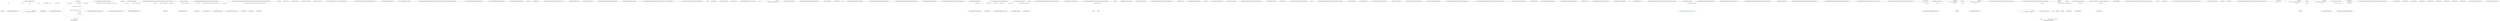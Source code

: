 digraph  {
n110 [label="Nancy.NancyEngine", span=""];
n111 [label="Nancy.Request", span=""];
n112 [label="System.Action<Nancy.NancyContext>", span=""];
n113 [label="System.Action<System.Exception>", span=""];
n0 [cluster="Nancy.NancyEngine.NancyEngine(Nancy.Routing.IRouteResolver, Nancy.Routing.IRouteCache, Nancy.INancyContextFactory, Nancy.ErrorHandling.IErrorHandler)", label="Entry Nancy.NancyEngine.NancyEngine(Nancy.Routing.IRouteResolver, Nancy.Routing.IRouteCache, Nancy.INancyContextFactory, Nancy.ErrorHandling.IErrorHandler)", span="27-27"];
n1 [cluster="Nancy.NancyEngine.NancyEngine(Nancy.Routing.IRouteResolver, Nancy.Routing.IRouteCache, Nancy.INancyContextFactory, Nancy.ErrorHandling.IErrorHandler)", label="resolver == null", span="29-29"];
n3 [cluster="Nancy.NancyEngine.NancyEngine(Nancy.Routing.IRouteResolver, Nancy.Routing.IRouteCache, Nancy.INancyContextFactory, Nancy.ErrorHandling.IErrorHandler)", label="routeCache == null", span="34-34"];
n5 [cluster="Nancy.NancyEngine.NancyEngine(Nancy.Routing.IRouteResolver, Nancy.Routing.IRouteCache, Nancy.INancyContextFactory, Nancy.ErrorHandling.IErrorHandler)", label="contextFactory == null", span="39-39"];
n7 [cluster="Nancy.NancyEngine.NancyEngine(Nancy.Routing.IRouteResolver, Nancy.Routing.IRouteCache, Nancy.INancyContextFactory, Nancy.ErrorHandling.IErrorHandler)", label="errorHandler == null", span="44-44"];
n9 [cluster="Nancy.NancyEngine.NancyEngine(Nancy.Routing.IRouteResolver, Nancy.Routing.IRouteCache, Nancy.INancyContextFactory, Nancy.ErrorHandling.IErrorHandler)", label="this.resolver = resolver", span="49-49"];
n10 [cluster="Nancy.NancyEngine.NancyEngine(Nancy.Routing.IRouteResolver, Nancy.Routing.IRouteCache, Nancy.INancyContextFactory, Nancy.ErrorHandling.IErrorHandler)", label="this.routeCache = routeCache", span="50-50"];
n11 [cluster="Nancy.NancyEngine.NancyEngine(Nancy.Routing.IRouteResolver, Nancy.Routing.IRouteCache, Nancy.INancyContextFactory, Nancy.ErrorHandling.IErrorHandler)", label="this.contextFactory = contextFactory", span="51-51"];
n12 [cluster="Nancy.NancyEngine.NancyEngine(Nancy.Routing.IRouteResolver, Nancy.Routing.IRouteCache, Nancy.INancyContextFactory, Nancy.ErrorHandling.IErrorHandler)", label="this.errorHandler = errorHandler", span="52-52"];
n2 [cluster="Nancy.NancyEngine.NancyEngine(Nancy.Routing.IRouteResolver, Nancy.Routing.IRouteCache, Nancy.INancyContextFactory, Nancy.ErrorHandling.IErrorHandler)", label="throw new ArgumentNullException(''resolver'', ''The resolver parameter cannot be null.'');", span="31-31"];
n4 [cluster="Nancy.NancyEngine.NancyEngine(Nancy.Routing.IRouteResolver, Nancy.Routing.IRouteCache, Nancy.INancyContextFactory, Nancy.ErrorHandling.IErrorHandler)", label="throw new ArgumentNullException(''routeCache'', ''The routeCache parameter cannot be null.'');", span="36-36"];
n6 [cluster="Nancy.NancyEngine.NancyEngine(Nancy.Routing.IRouteResolver, Nancy.Routing.IRouteCache, Nancy.INancyContextFactory, Nancy.ErrorHandling.IErrorHandler)", label="throw new ArgumentNullException(''contextFactory'');", span="41-41"];
n8 [cluster="Nancy.NancyEngine.NancyEngine(Nancy.Routing.IRouteResolver, Nancy.Routing.IRouteCache, Nancy.INancyContextFactory, Nancy.ErrorHandling.IErrorHandler)", label="throw new ArgumentNullException(''errorHandler'');", span="46-46"];
n13 [cluster="Nancy.NancyEngine.NancyEngine(Nancy.Routing.IRouteResolver, Nancy.Routing.IRouteCache, Nancy.INancyContextFactory, Nancy.ErrorHandling.IErrorHandler)", label="Exit Nancy.NancyEngine.NancyEngine(Nancy.Routing.IRouteResolver, Nancy.Routing.IRouteCache, Nancy.INancyContextFactory, Nancy.ErrorHandling.IErrorHandler)", span="27-27"];
n14 [cluster="System.ArgumentNullException.ArgumentNullException(string, string)", label="Entry System.ArgumentNullException.ArgumentNullException(string, string)", span="0-0"];
n15 [cluster="System.ArgumentNullException.ArgumentNullException(string)", label="Entry System.ArgumentNullException.ArgumentNullException(string)", span="0-0"];
n16 [cluster="Nancy.NancyEngine.HandleRequest(Nancy.Request)", label="Entry Nancy.NancyEngine.HandleRequest(Nancy.Request)", span="66-66"];
n17 [cluster="Nancy.NancyEngine.HandleRequest(Nancy.Request)", label="request == null", span="68-68"];
n20 [cluster="Nancy.NancyEngine.HandleRequest(Nancy.Request)", label="context.Request = request", span="74-74"];
n18 [cluster="Nancy.NancyEngine.HandleRequest(Nancy.Request)", label="throw new ArgumentNullException(''request'', ''The request parameter cannot be null.'');", span="70-70"];
n19 [cluster="Nancy.NancyEngine.HandleRequest(Nancy.Request)", label="var context = this.contextFactory.Create()", span="73-73"];
n27 [cluster="Nancy.INancyContextFactory.Create()", label="Entry Nancy.INancyContextFactory.Create()", span="11-11"];
n21 [cluster="Nancy.NancyEngine.HandleRequest(Nancy.Request)", label="var pipelines =\r\n                this.RequestPipelinesFactory.Invoke(context)", span="76-77"];
n22 [cluster="Nancy.NancyEngine.HandleRequest(Nancy.Request)", label="this.InvokeRequestLifeCycle(context, pipelines)", span="79-79"];
n23 [cluster="Nancy.NancyEngine.HandleRequest(Nancy.Request)", label="AddNancyVersionHeaderToResponse(context)", span="80-80"];
n24 [cluster="Nancy.NancyEngine.HandleRequest(Nancy.Request)", label="CheckErrorHandler(context)", span="82-82"];
n25 [cluster="Nancy.NancyEngine.HandleRequest(Nancy.Request)", label="return context;", span="84-84"];
n28 [cluster="System.Func<T, TResult>.Invoke(T)", label="Entry System.Func<T, TResult>.Invoke(T)", span="0-0"];
n29 [cluster="Nancy.NancyEngine.InvokeRequestLifeCycle(Nancy.NancyContext, Nancy.Bootstrapper.IPipelines)", label="Entry Nancy.NancyEngine.InvokeRequestLifeCycle(Nancy.NancyContext, Nancy.Bootstrapper.IPipelines)", span="137-137"];
n30 [cluster="Nancy.NancyEngine.AddNancyVersionHeaderToResponse(Nancy.NancyContext)", label="Entry Nancy.NancyEngine.AddNancyVersionHeaderToResponse(Nancy.NancyContext)", span="111-111"];
n31 [cluster="Nancy.NancyEngine.CheckErrorHandler(Nancy.NancyContext)", label="Entry Nancy.NancyEngine.CheckErrorHandler(Nancy.NancyContext)", span="124-124"];
n26 [cluster="Nancy.NancyEngine.HandleRequest(Nancy.Request)", label="Exit Nancy.NancyEngine.HandleRequest(Nancy.Request)", span="66-66"];
n32 [cluster="Nancy.NancyEngine.HandleRequest(Nancy.Request, System.Action<Nancy.NancyContext>, System.Action<System.Exception>)", label="Entry Nancy.NancyEngine.HandleRequest(Nancy.Request, System.Action<Nancy.NancyContext>, System.Action<System.Exception>)", span="93-93"];
n33 [cluster="Nancy.NancyEngine.HandleRequest(Nancy.Request, System.Action<Nancy.NancyContext>, System.Action<System.Exception>)", label="ThreadPool.QueueUserWorkItem(s =>\r\n                {\r\n                    try\r\n                    {\r\n                        onComplete.Invoke(this.HandleRequest(request));\r\n                    }\r\n                    catch (Exception e)\r\n                    {\r\n                        onError.Invoke(e);\r\n                    }\r\n                })", span="98-108"];
n37 [cluster="lambda expression", label="onComplete.Invoke(this.HandleRequest(request))", span="102-102"];
n39 [cluster="lambda expression", label="onError.Invoke(e)", span="106-106"];
n34 [cluster="Nancy.NancyEngine.HandleRequest(Nancy.Request, System.Action<Nancy.NancyContext>, System.Action<System.Exception>)", label="Exit Nancy.NancyEngine.HandleRequest(Nancy.Request, System.Action<Nancy.NancyContext>, System.Action<System.Exception>)", span="93-93"];
n35 [cluster="System.Threading.ThreadPool.QueueUserWorkItem(System.Threading.WaitCallback)", label="Entry System.Threading.ThreadPool.QueueUserWorkItem(System.Threading.WaitCallback)", span="0-0"];
n36 [cluster="lambda expression", label="Entry lambda expression", span="98-108"];
n38 [cluster="lambda expression", label=Exception, span="104-104"];
n40 [cluster="lambda expression", label="Exit lambda expression", span="98-108"];
n41 [cluster="System.Action<T>.Invoke(T)", label="Entry System.Action<T>.Invoke(T)", span="0-0"];
n42 [cluster="Nancy.NancyEngine.AddNancyVersionHeaderToResponse(Nancy.NancyContext)", label="context.Response == null", span="113-113"];
n45 [cluster="Nancy.NancyEngine.AddNancyVersionHeaderToResponse(Nancy.NancyContext)", label="context.Response.Headers[''Nancy-Version''] = version.ToString()", span="121-121"];
n43 [cluster="Nancy.NancyEngine.AddNancyVersionHeaderToResponse(Nancy.NancyContext)", label="return;", span="115-115"];
n44 [cluster="Nancy.NancyEngine.AddNancyVersionHeaderToResponse(Nancy.NancyContext)", label="var version =\r\n                typeof(INancyEngine).Assembly.GetName().Version", span="118-119"];
n47 [cluster="System.Reflection.Assembly.GetName()", label="Entry System.Reflection.Assembly.GetName()", span="0-0"];
n46 [cluster="Nancy.NancyEngine.AddNancyVersionHeaderToResponse(Nancy.NancyContext)", label="Exit Nancy.NancyEngine.AddNancyVersionHeaderToResponse(Nancy.NancyContext)", span="111-111"];
n48 [cluster="System.Version.ToString()", label="Entry System.Version.ToString()", span="0-0"];
n49 [cluster="Nancy.NancyEngine.CheckErrorHandler(Nancy.NancyContext)", label="context.Response == null", span="126-126"];
n51 [cluster="Nancy.NancyEngine.CheckErrorHandler(Nancy.NancyContext)", label="this.errorHandler.HandlesStatusCode(context.Response.StatusCode)", span="131-131"];
n52 [cluster="Nancy.NancyEngine.CheckErrorHandler(Nancy.NancyContext)", label="this.errorHandler.Handle(context.Response.StatusCode, context)", span="133-133"];
n50 [cluster="Nancy.NancyEngine.CheckErrorHandler(Nancy.NancyContext)", label="return;", span="128-128"];
n53 [cluster="Nancy.NancyEngine.CheckErrorHandler(Nancy.NancyContext)", label="Exit Nancy.NancyEngine.CheckErrorHandler(Nancy.NancyContext)", span="124-124"];
n54 [cluster="Nancy.ErrorHandling.IErrorHandler.HandlesStatusCode(Nancy.HttpStatusCode)", label="Entry Nancy.ErrorHandling.IErrorHandler.HandlesStatusCode(Nancy.HttpStatusCode)", span="12-12"];
n55 [cluster="Nancy.ErrorHandling.IErrorHandler.Handle(Nancy.HttpStatusCode, Nancy.NancyContext)", label="Entry Nancy.ErrorHandling.IErrorHandler.Handle(Nancy.HttpStatusCode, Nancy.NancyContext)", span="19-19"];
n56 [cluster="Nancy.NancyEngine.InvokeRequestLifeCycle(Nancy.NancyContext, Nancy.Bootstrapper.IPipelines)", label="InvokePreRequestHook(context, pipelines.BeforeRequest)", span="141-141"];
n57 [cluster="Nancy.NancyEngine.InvokeRequestLifeCycle(Nancy.NancyContext, Nancy.Bootstrapper.IPipelines)", label="context.Response == null", span="143-143"];
n58 [cluster="Nancy.NancyEngine.InvokeRequestLifeCycle(Nancy.NancyContext, Nancy.Bootstrapper.IPipelines)", label="this.ResolveAndInvokeRoute(context)", span="145-145"];
n59 [cluster="Nancy.NancyEngine.InvokeRequestLifeCycle(Nancy.NancyContext, Nancy.Bootstrapper.IPipelines)", label="pipelines.AfterRequest != null", span="148-148"];
n60 [cluster="Nancy.NancyEngine.InvokeRequestLifeCycle(Nancy.NancyContext, Nancy.Bootstrapper.IPipelines)", label="pipelines.AfterRequest.Invoke(context)", span="150-150"];
n62 [cluster="Nancy.NancyEngine.InvokeRequestLifeCycle(Nancy.NancyContext, Nancy.Bootstrapper.IPipelines)", label="InvokeOnErrorHook(context, pipelines.OnError, ex)", span="155-155"];
n64 [cluster="Nancy.NancyEngine.InvokePreRequestHook(Nancy.NancyContext, Nancy.BeforePipeline)", label="Entry Nancy.NancyEngine.InvokePreRequestHook(Nancy.NancyContext, Nancy.BeforePipeline)", span="159-159"];
n65 [cluster="Nancy.NancyEngine.ResolveAndInvokeRoute(Nancy.NancyContext)", label="Entry Nancy.NancyEngine.ResolveAndInvokeRoute(Nancy.NancyContext)", span="197-197"];
n61 [cluster="Nancy.NancyEngine.InvokeRequestLifeCycle(Nancy.NancyContext, Nancy.Bootstrapper.IPipelines)", label=Exception, span="153-153"];
n63 [cluster="Nancy.NancyEngine.InvokeRequestLifeCycle(Nancy.NancyContext, Nancy.Bootstrapper.IPipelines)", label="Exit Nancy.NancyEngine.InvokeRequestLifeCycle(Nancy.NancyContext, Nancy.Bootstrapper.IPipelines)", span="137-137"];
n66 [cluster="Nancy.AfterPipeline.Invoke(Nancy.NancyContext)", label="Entry Nancy.AfterPipeline.Invoke(Nancy.NancyContext)", span="53-53"];
n67 [cluster="Nancy.NancyEngine.InvokeOnErrorHook(Nancy.NancyContext, Nancy.ErrorPipeline, System.Exception)", label="Entry Nancy.NancyEngine.InvokeOnErrorHook(Nancy.NancyContext, Nancy.ErrorPipeline, System.Exception)", span="172-172"];
n68 [cluster="Nancy.NancyEngine.InvokePreRequestHook(Nancy.NancyContext, Nancy.BeforePipeline)", label="pipeline != null", span="161-161"];
n69 [cluster="Nancy.NancyEngine.InvokePreRequestHook(Nancy.NancyContext, Nancy.BeforePipeline)", label="var preRequestResponse = pipeline.Invoke(context)", span="163-163"];
n71 [cluster="Nancy.NancyEngine.InvokePreRequestHook(Nancy.NancyContext, Nancy.BeforePipeline)", label="context.Response = preRequestResponse", span="167-167"];
n72 [cluster="Nancy.NancyEngine.InvokePreRequestHook(Nancy.NancyContext, Nancy.BeforePipeline)", label="Exit Nancy.NancyEngine.InvokePreRequestHook(Nancy.NancyContext, Nancy.BeforePipeline)", span="159-159"];
n70 [cluster="Nancy.NancyEngine.InvokePreRequestHook(Nancy.NancyContext, Nancy.BeforePipeline)", label="preRequestResponse != null", span="165-165"];
n73 [cluster="Nancy.BeforePipeline.Invoke(Nancy.NancyContext)", label="Entry Nancy.BeforePipeline.Invoke(Nancy.NancyContext)", span="65-65"];
n74 [cluster="Nancy.NancyEngine.InvokeOnErrorHook(Nancy.NancyContext, Nancy.ErrorPipeline, System.Exception)", label="pipeline == null", span="176-176"];
n75 [cluster="Nancy.NancyEngine.InvokeOnErrorHook(Nancy.NancyContext, Nancy.ErrorPipeline, System.Exception)", label="throw ex;", span="178-178"];
n76 [cluster="Nancy.NancyEngine.InvokeOnErrorHook(Nancy.NancyContext, Nancy.ErrorPipeline, System.Exception)", label="var onErrorResponse = pipeline.Invoke(context, ex)", span="181-181"];
n78 [cluster="Nancy.NancyEngine.InvokeOnErrorHook(Nancy.NancyContext, Nancy.ErrorPipeline, System.Exception)", label="throw ex;", span="185-185"];
n79 [cluster="Nancy.NancyEngine.InvokeOnErrorHook(Nancy.NancyContext, Nancy.ErrorPipeline, System.Exception)", label="context.Response = onErrorResponse", span="188-188"];
n81 [cluster="Nancy.NancyEngine.InvokeOnErrorHook(Nancy.NancyContext, Nancy.ErrorPipeline, System.Exception)", label="context.Response = new Response { StatusCode = HttpStatusCode.InternalServerError }", span="192-192"];
n82 [cluster="Nancy.NancyEngine.InvokeOnErrorHook(Nancy.NancyContext, Nancy.ErrorPipeline, System.Exception)", label="context.Items[ERROR_KEY] = e.ToString()", span="193-193"];
n77 [cluster="Nancy.NancyEngine.InvokeOnErrorHook(Nancy.NancyContext, Nancy.ErrorPipeline, System.Exception)", label="onErrorResponse == null", span="183-183"];
n84 [cluster="Nancy.ErrorPipeline.Invoke(Nancy.NancyContext, System.Exception)", label="Entry Nancy.ErrorPipeline.Invoke(Nancy.NancyContext, System.Exception)", span="67-67"];
n80 [cluster="Nancy.NancyEngine.InvokeOnErrorHook(Nancy.NancyContext, Nancy.ErrorPipeline, System.Exception)", label=Exception, span="190-190"];
n83 [cluster="Nancy.NancyEngine.InvokeOnErrorHook(Nancy.NancyContext, Nancy.ErrorPipeline, System.Exception)", label="Exit Nancy.NancyEngine.InvokeOnErrorHook(Nancy.NancyContext, Nancy.ErrorPipeline, System.Exception)", span="172-172"];
n85 [cluster="Nancy.Response.Response()", label="Entry Nancy.Response.Response()", span="15-15"];
n86 [cluster="System.Exception.ToString()", label="Entry System.Exception.ToString()", span="0-0"];
n87 [cluster="Nancy.NancyEngine.ResolveAndInvokeRoute(Nancy.NancyContext)", label="var resolveResult = this.resolver.Resolve(context, this.routeCache)", span="199-199"];
n88 [cluster="Nancy.NancyEngine.ResolveAndInvokeRoute(Nancy.NancyContext)", label="context.Parameters = resolveResult.Item2", span="201-201"];
n91 [cluster="Nancy.NancyEngine.ResolveAndInvokeRoute(Nancy.NancyContext)", label="ExecuteRoutePreReq(context, resolveResultPreReq)", span="204-204"];
n92 [cluster="Nancy.NancyEngine.ResolveAndInvokeRoute(Nancy.NancyContext)", label="context.Response == null", span="206-206"];
n93 [cluster="Nancy.NancyEngine.ResolveAndInvokeRoute(Nancy.NancyContext)", label="context.Response = resolveResult.Item1.Invoke(resolveResult.Item2)", span="208-208"];
n94 [cluster="Nancy.NancyEngine.ResolveAndInvokeRoute(Nancy.NancyContext)", label="context.Request.Method.ToUpperInvariant() == ''HEAD''", span="211-211"];
n95 [cluster="Nancy.NancyEngine.ResolveAndInvokeRoute(Nancy.NancyContext)", label="context.Response = new HeadResponse(context.Response)", span="213-213"];
n97 [cluster="Nancy.NancyEngine.ResolveAndInvokeRoute(Nancy.NancyContext)", label="resolveResultPostReq.Invoke(context)", span="218-218"];
n99 [cluster="Nancy.Routing.IRouteResolver.Resolve(Nancy.NancyContext, Nancy.Routing.IRouteCache)", label="Entry Nancy.Routing.IRouteResolver.Resolve(Nancy.NancyContext, Nancy.Routing.IRouteCache)", span="15-15"];
n89 [cluster="Nancy.NancyEngine.ResolveAndInvokeRoute(Nancy.NancyContext)", label="var resolveResultPreReq = resolveResult.Item3", span="202-202"];
n90 [cluster="Nancy.NancyEngine.ResolveAndInvokeRoute(Nancy.NancyContext)", label="var resolveResultPostReq = resolveResult.Item4", span="203-203"];
n96 [cluster="Nancy.NancyEngine.ResolveAndInvokeRoute(Nancy.NancyContext)", label="resolveResultPostReq != null", span="216-216"];
n100 [cluster="Nancy.NancyEngine.ExecuteRoutePreReq(Nancy.NancyContext, System.Func<Nancy.NancyContext, Nancy.Response>)", label="Entry Nancy.NancyEngine.ExecuteRoutePreReq(Nancy.NancyContext, System.Func<Nancy.NancyContext, Nancy.Response>)", span="222-222"];
n101 [cluster="Nancy.Routing.Route.Invoke(Nancy.DynamicDictionary)", label="Entry Nancy.Routing.Route.Invoke(Nancy.DynamicDictionary)", span="26-26"];
n102 [cluster="string.ToUpperInvariant()", label="Entry string.ToUpperInvariant()", span="0-0"];
n103 [cluster="Nancy.HeadResponse.HeadResponse(Nancy.Response)", label="Entry Nancy.HeadResponse.HeadResponse(Nancy.Response)", span="13-13"];
n98 [cluster="Nancy.NancyEngine.ResolveAndInvokeRoute(Nancy.NancyContext)", label="Exit Nancy.NancyEngine.ResolveAndInvokeRoute(Nancy.NancyContext)", span="197-197"];
n104 [cluster="Nancy.NancyEngine.ExecuteRoutePreReq(Nancy.NancyContext, System.Func<Nancy.NancyContext, Nancy.Response>)", label="resolveResultPreReq == null", span="224-224"];
n106 [cluster="Nancy.NancyEngine.ExecuteRoutePreReq(Nancy.NancyContext, System.Func<Nancy.NancyContext, Nancy.Response>)", label="var resolveResultPreReqResponse = resolveResultPreReq.Invoke(context)", span="229-229"];
n108 [cluster="Nancy.NancyEngine.ExecuteRoutePreReq(Nancy.NancyContext, System.Func<Nancy.NancyContext, Nancy.Response>)", label="context.Response = resolveResultPreReqResponse", span="233-233"];
n105 [cluster="Nancy.NancyEngine.ExecuteRoutePreReq(Nancy.NancyContext, System.Func<Nancy.NancyContext, Nancy.Response>)", label="return;", span="226-226"];
n107 [cluster="Nancy.NancyEngine.ExecuteRoutePreReq(Nancy.NancyContext, System.Func<Nancy.NancyContext, Nancy.Response>)", label="resolveResultPreReqResponse != null", span="231-231"];
n109 [cluster="Nancy.NancyEngine.ExecuteRoutePreReq(Nancy.NancyContext, System.Func<Nancy.NancyContext, Nancy.Response>)", label="Exit Nancy.NancyEngine.ExecuteRoutePreReq(Nancy.NancyContext, System.Func<Nancy.NancyContext, Nancy.Response>)", span="222-222"];
d4 [cluster="Nancy.DefaultResponseFormatterFactory.Create(Nancy.NancyContext)", color=green, community=0, label="return new DefaultResponseFormatter(this.rootPathProvider, context);", prediction=0, span="26-26"];
d7 [label="Nancy.DefaultResponseFormatterFactory", span=""];
d3 [cluster="Nancy.DefaultResponseFormatterFactory.Create(Nancy.NancyContext)", label="Entry Nancy.DefaultResponseFormatterFactory.Create(Nancy.NancyContext)", span="24-24"];
d5 [cluster="Nancy.DefaultResponseFormatterFactory.Create(Nancy.NancyContext)", label="Exit Nancy.DefaultResponseFormatterFactory.Create(Nancy.NancyContext)", span="24-24"];
d6 [cluster="Nancy.DefaultResponseFormatter.DefaultResponseFormatter(Nancy.IRootPathProvider, Nancy.NancyContext)", label="Entry Nancy.DefaultResponseFormatter.DefaultResponseFormatter(Nancy.IRootPathProvider, Nancy.NancyContext)", span="17-17"];
d1 [cluster="Nancy.DefaultResponseFormatterFactory.DefaultResponseFormatterFactory(Nancy.IRootPathProvider)", label="this.rootPathProvider = rootPathProvider", span="16-16"];
d0 [cluster="Nancy.DefaultResponseFormatterFactory.DefaultResponseFormatterFactory(Nancy.IRootPathProvider)", label="Entry Nancy.DefaultResponseFormatterFactory.DefaultResponseFormatterFactory(Nancy.IRootPathProvider)", span="14-14"];
d2 [cluster="Nancy.DefaultResponseFormatterFactory.DefaultResponseFormatterFactory(Nancy.IRootPathProvider)", label="Exit Nancy.DefaultResponseFormatterFactory.DefaultResponseFormatterFactory(Nancy.IRootPathProvider)", span="14-14"];
m1_9 [cluster="Nancy.Responses.StreamResponse.StreamResponse(System.Func<System.IO.Stream>, string)", file="StreamResponseFixture.cs", label="Entry Nancy.Responses.StreamResponse.StreamResponse(System.Func<System.IO.Stream>, string)", span="16-16"];
m1_0 [cluster="Nancy.Tests.Unit.Responses.StreamResponseFixture.Should_copy_stream_to_output_when_body_invoked()", file="StreamResponseFixture.cs", label="Entry Nancy.Tests.Unit.Responses.StreamResponseFixture.Should_copy_stream_to_output_when_body_invoked()", span="11-11"];
m1_1 [cluster="Nancy.Tests.Unit.Responses.StreamResponseFixture.Should_copy_stream_to_output_when_body_invoked()", file="StreamResponseFixture.cs", label="var streamContent =\r\n                new byte[] { 1, 2, 3, 4, 5 }", span="14-15"];
m1_2 [cluster="Nancy.Tests.Unit.Responses.StreamResponseFixture.Should_copy_stream_to_output_when_body_invoked()", file="StreamResponseFixture.cs", label="var inputStream =\r\n                new MemoryStream(streamContent)", span="17-18"];
m1_6 [cluster="Nancy.Tests.Unit.Responses.StreamResponseFixture.Should_copy_stream_to_output_when_body_invoked()", file="StreamResponseFixture.cs", label="outputStream.ToArray().ShouldEqualSequence(streamContent)", span="29-29"];
m1_3 [cluster="Nancy.Tests.Unit.Responses.StreamResponseFixture.Should_copy_stream_to_output_when_body_invoked()", file="StreamResponseFixture.cs", label="var response = \r\n                new StreamResponse(() => inputStream, ''test'')", span="20-21"];
m1_4 [cluster="Nancy.Tests.Unit.Responses.StreamResponseFixture.Should_copy_stream_to_output_when_body_invoked()", file="StreamResponseFixture.cs", label="var outputStream = new MemoryStream()", span="23-23"];
m1_5 [cluster="Nancy.Tests.Unit.Responses.StreamResponseFixture.Should_copy_stream_to_output_when_body_invoked()", file="StreamResponseFixture.cs", label="response.Contents.Invoke(outputStream)", span="26-26"];
m1_7 [cluster="Nancy.Tests.Unit.Responses.StreamResponseFixture.Should_copy_stream_to_output_when_body_invoked()", file="StreamResponseFixture.cs", label="Exit Nancy.Tests.Unit.Responses.StreamResponseFixture.Should_copy_stream_to_output_when_body_invoked()", span="11-11"];
m1_29 [cluster="Nancy.Tests.Unit.Responses.StreamResponseFixture.Should_throw_exception_when_stream_is_non_readable()", file="StreamResponseFixture.cs", label="Entry Nancy.Tests.Unit.Responses.StreamResponseFixture.Should_throw_exception_when_stream_is_non_readable()", span="58-58"];
m1_30 [cluster="Nancy.Tests.Unit.Responses.StreamResponseFixture.Should_throw_exception_when_stream_is_non_readable()", file="StreamResponseFixture.cs", label="var inputStream =\r\n                A.Fake<Stream>()", span="61-62"];
m1_31 [cluster="Nancy.Tests.Unit.Responses.StreamResponseFixture.Should_throw_exception_when_stream_is_non_readable()", file="StreamResponseFixture.cs", label="A.CallTo(() => inputStream.CanRead).Returns(false)", span="64-64"];
m1_32 [cluster="Nancy.Tests.Unit.Responses.StreamResponseFixture.Should_throw_exception_when_stream_is_non_readable()", file="StreamResponseFixture.cs", label="var response =\r\n                new StreamResponse(() => inputStream, ''test'')", span="66-67"];
m1_33 [cluster="Nancy.Tests.Unit.Responses.StreamResponseFixture.Should_throw_exception_when_stream_is_non_readable()", file="StreamResponseFixture.cs", label="var outputStream = new MemoryStream()", span="69-69"];
m1_34 [cluster="Nancy.Tests.Unit.Responses.StreamResponseFixture.Should_throw_exception_when_stream_is_non_readable()", file="StreamResponseFixture.cs", label="var exception = Record.Exception(() => response.Contents.Invoke(outputStream))", span="72-72"];
m1_35 [cluster="Nancy.Tests.Unit.Responses.StreamResponseFixture.Should_throw_exception_when_stream_is_non_readable()", file="StreamResponseFixture.cs", label="exception.ShouldNotBeNull()", span="75-75"];
m1_36 [cluster="Nancy.Tests.Unit.Responses.StreamResponseFixture.Should_throw_exception_when_stream_is_non_readable()", file="StreamResponseFixture.cs", label="Exit Nancy.Tests.Unit.Responses.StreamResponseFixture.Should_throw_exception_when_stream_is_non_readable()", span="58-58"];
m1_37 [cluster="Unk.>", file="StreamResponseFixture.cs", label="Entry Unk.>", span=""];
m1_40 [cluster="Unk.Exception", file="StreamResponseFixture.cs", label="Entry Unk.Exception", span=""];
m1_13 [cluster="System.Collections.Generic.IEnumerable<T>.ShouldEqualSequence<T>(System.Collections.Generic.IEnumerable<T>)", file="StreamResponseFixture.cs", label="Entry System.Collections.Generic.IEnumerable<T>.ShouldEqualSequence<T>(System.Collections.Generic.IEnumerable<T>)", span="110-110"];
m1_12 [cluster="System.IO.MemoryStream.ToArray()", file="StreamResponseFixture.cs", label="Entry System.IO.MemoryStream.ToArray()", span="0-0"];
m1_38 [cluster="Unk.CallTo", file="StreamResponseFixture.cs", label="Entry Unk.CallTo", span=""];
m1_39 [cluster="Unk.Returns", file="StreamResponseFixture.cs", label="Entry Unk.Returns", span=""];
m1_17 [cluster="Nancy.Tests.Unit.Responses.StreamResponseFixture.Should_return_content_of_stream_from_current_location_of_stream()", file="StreamResponseFixture.cs", label="Entry Nancy.Tests.Unit.Responses.StreamResponseFixture.Should_return_content_of_stream_from_current_location_of_stream()", span="33-33"];
m1_18 [cluster="Nancy.Tests.Unit.Responses.StreamResponseFixture.Should_return_content_of_stream_from_current_location_of_stream()", file="StreamResponseFixture.cs", label="var streamContent =\r\n                new byte[] { 1, 2, 3, 4, 5 }", span="36-37"];
m1_19 [cluster="Nancy.Tests.Unit.Responses.StreamResponseFixture.Should_return_content_of_stream_from_current_location_of_stream()", file="StreamResponseFixture.cs", label="var inputStream =\r\n                new MemoryStream(streamContent) { Position = 2 }", span="39-40"];
m1_20 [cluster="Nancy.Tests.Unit.Responses.StreamResponseFixture.Should_return_content_of_stream_from_current_location_of_stream()", file="StreamResponseFixture.cs", label="var response =\r\n                new StreamResponse(() => inputStream, ''test'')", span="42-43"];
m1_21 [cluster="Nancy.Tests.Unit.Responses.StreamResponseFixture.Should_return_content_of_stream_from_current_location_of_stream()", file="StreamResponseFixture.cs", label="var outputStream = new MemoryStream()", span="45-45"];
m1_23 [cluster="Nancy.Tests.Unit.Responses.StreamResponseFixture.Should_return_content_of_stream_from_current_location_of_stream()", file="StreamResponseFixture.cs", label="response.Contents.Invoke(outputStream)", span="51-51"];
m1_22 [cluster="Nancy.Tests.Unit.Responses.StreamResponseFixture.Should_return_content_of_stream_from_current_location_of_stream()", file="StreamResponseFixture.cs", label="var expectedContent =\r\n                new byte[] { 3, 4, 5 }", span="47-48"];
m1_24 [cluster="Nancy.Tests.Unit.Responses.StreamResponseFixture.Should_return_content_of_stream_from_current_location_of_stream()", file="StreamResponseFixture.cs", label="outputStream.ToArray().ShouldEqualSequence(expectedContent)", span="54-54"];
m1_25 [cluster="Nancy.Tests.Unit.Responses.StreamResponseFixture.Should_return_content_of_stream_from_current_location_of_stream()", file="StreamResponseFixture.cs", label="Exit Nancy.Tests.Unit.Responses.StreamResponseFixture.Should_return_content_of_stream_from_current_location_of_stream()", span="33-33"];
m1_41 [cluster="Unk.ShouldNotBeNull", file="StreamResponseFixture.cs", label="Entry Unk.ShouldNotBeNull", span=""];
m1_45 [cluster="lambda expression", file="StreamResponseFixture.cs", label="Entry lambda expression", span="67-67"];
m1_15 [cluster="lambda expression", file="StreamResponseFixture.cs", label=inputStream, span="21-21"];
m1_14 [cluster="lambda expression", file="StreamResponseFixture.cs", label="Entry lambda expression", span="21-21"];
m1_16 [cluster="lambda expression", file="StreamResponseFixture.cs", label="Exit lambda expression", span="21-21"];
m1_27 [cluster="lambda expression", file="StreamResponseFixture.cs", label=inputStream, span="43-43"];
m1_26 [cluster="lambda expression", file="StreamResponseFixture.cs", label="Entry lambda expression", span="43-43"];
m1_28 [cluster="lambda expression", file="StreamResponseFixture.cs", label="Exit lambda expression", span="43-43"];
m1_43 [cluster="lambda expression", file="StreamResponseFixture.cs", label="inputStream.CanRead", span="64-64"];
m1_46 [cluster="lambda expression", file="StreamResponseFixture.cs", label=inputStream, span="67-67"];
m1_42 [cluster="lambda expression", file="StreamResponseFixture.cs", label="Entry lambda expression", span="64-64"];
m1_49 [cluster="lambda expression", file="StreamResponseFixture.cs", label="response.Contents.Invoke(outputStream)", span="72-72"];
m1_48 [cluster="lambda expression", file="StreamResponseFixture.cs", label="Entry lambda expression", span="72-72"];
m1_44 [cluster="lambda expression", file="StreamResponseFixture.cs", label="Exit lambda expression", span="64-64"];
m1_47 [cluster="lambda expression", file="StreamResponseFixture.cs", label="Exit lambda expression", span="67-67"];
m1_50 [cluster="lambda expression", file="StreamResponseFixture.cs", label="Exit lambda expression", span="72-72"];
m1_8 [cluster="System.IO.MemoryStream.MemoryStream(byte[])", file="StreamResponseFixture.cs", label="Entry System.IO.MemoryStream.MemoryStream(byte[])", span="0-0"];
m1_10 [cluster="System.IO.MemoryStream.MemoryStream()", file="StreamResponseFixture.cs", label="Entry System.IO.MemoryStream.MemoryStream()", span="0-0"];
m1_51 [file="StreamResponseFixture.cs", label=inputStream, span=""];
m1_52 [file="StreamResponseFixture.cs", label=inputStream, span=""];
m1_53 [file="StreamResponseFixture.cs", label=inputStream, span=""];
m1_54 [file="StreamResponseFixture.cs", label=response, span=""];
m1_55 [file="StreamResponseFixture.cs", label=outputStream, span=""];
n110 -> n21  [color=darkseagreen4, key=1, label="Nancy.NancyEngine", style=dashed];
n110 -> n22  [color=darkseagreen4, key=1, label="Nancy.NancyEngine", style=dashed];
n110 -> n24  [color=darkseagreen4, key=1, label="Nancy.NancyEngine", style=dashed];
n110 -> n33  [color=darkseagreen4, key=1, label="Nancy.NancyEngine", style=dashed];
n110 -> n37  [color=darkseagreen4, key=1, label="Nancy.NancyEngine", style=dashed];
n110 -> n51  [color=darkseagreen4, key=1, label="Nancy.NancyEngine", style=dashed];
n110 -> n52  [color=darkseagreen4, key=1, label="Nancy.NancyEngine", style=dashed];
n110 -> n58  [color=darkseagreen4, key=1, label="Nancy.NancyEngine", style=dashed];
n111 -> n37  [color=darkseagreen4, key=1, label="Nancy.Request", style=dashed];
n112 -> n37  [color=darkseagreen4, key=1, label="System.Action<Nancy.NancyContext>", style=dashed];
n113 -> n39  [color=darkseagreen4, key=1, label="System.Action<System.Exception>", style=dashed];
n0 -> n3  [color=darkseagreen4, key=1, label="Nancy.Routing.IRouteCache", style=dashed];
n0 -> n5  [color=darkseagreen4, key=1, label="Nancy.INancyContextFactory", style=dashed];
n0 -> n7  [color=darkseagreen4, key=1, label="Nancy.ErrorHandling.IErrorHandler", style=dashed];
n19 -> n21  [color=darkseagreen4, key=1, label=context, style=dashed];
n19 -> n22  [color=darkseagreen4, key=1, label=context, style=dashed];
n19 -> n23  [color=darkseagreen4, key=1, label=context, style=dashed];
n19 -> n24  [color=darkseagreen4, key=1, label=context, style=dashed];
n19 -> n25  [color=darkseagreen4, key=1, label=context, style=dashed];
n29 -> n57  [color=darkseagreen4, key=1, label="Nancy.NancyContext", style=dashed];
n29 -> n58  [color=darkseagreen4, key=1, label="Nancy.NancyContext", style=dashed];
n29 -> n59  [color=darkseagreen4, key=1, label="Nancy.Bootstrapper.IPipelines", style=dashed];
n29 -> n60  [color=darkseagreen4, key=1, label="Nancy.NancyContext", style=dashed];
n29 -> n62  [color=darkseagreen4, key=1, label="Nancy.NancyContext", style=dashed];
n31 -> n51  [color=darkseagreen4, key=1, label="Nancy.NancyContext", style=dashed];
n31 -> n52  [color=darkseagreen4, key=1, label="Nancy.NancyContext", style=dashed];
n32 -> n37  [color=darkseagreen4, key=1, label="Nancy.Request", style=dashed];
n32 -> n39  [color=darkseagreen4, key=1, label="System.Action<System.Exception>", style=dashed];
n33 -> n36  [color=darkseagreen4, key=1, label="lambda expression", style=dashed];
n65 -> n91  [color=darkseagreen4, key=1, label="Nancy.NancyContext", style=dashed];
n65 -> n92  [color=darkseagreen4, key=1, label="Nancy.NancyContext", style=dashed];
n65 -> n94  [color=darkseagreen4, key=1, label="Nancy.NancyContext", style=dashed];
n65 -> n97  [color=darkseagreen4, key=1, label="Nancy.NancyContext", style=dashed];
n67 -> n75  [color=darkseagreen4, key=1, label="System.Exception", style=dashed];
n67 -> n78  [color=darkseagreen4, key=1, label="System.Exception", style=dashed];
n89 -> n91  [color=darkseagreen4, key=1, label=resolveResultPreReq, style=dashed];
n90 -> n96  [color=darkseagreen4, key=1, label=resolveResultPostReq, style=dashed];
n90 -> n97  [color=darkseagreen4, key=1, label=resolveResultPostReq, style=dashed];
d7 -> d4  [color=green, key=1, label="Nancy.DefaultResponseFormatterFactory", style=dashed];
m1_1 -> m1_6  [color=darkseagreen4, key=1, label=streamContent, style=dashed];
m1_2 -> m1_15  [color=darkseagreen4, key=1, label=inputStream, style=dashed];
m1_3 -> m1_5  [color=darkseagreen4, key=1, label=response, style=dashed];
m1_4 -> m1_6  [color=darkseagreen4, key=1, label=outputStream, style=dashed];
m1_30 -> m1_43  [color=darkseagreen4, key=1, label=inputStream, style=dashed];
m1_30 -> m1_32  [color=darkseagreen4, key=1, label=inputStream, style=dashed];
m1_30 -> m1_46  [color=darkseagreen4, key=1, label=inputStream, style=dashed];
m1_31 -> m1_42  [color=darkseagreen4, key=1, label="lambda expression", style=dashed];
m1_32 -> m1_49  [color=darkseagreen4, key=1, label=response, style=dashed];
m1_33 -> m1_49  [color=darkseagreen4, key=1, label=outputStream, style=dashed];
m1_34 -> m1_48  [color=darkseagreen4, key=1, label="lambda expression", style=dashed];
m1_19 -> m1_27  [color=darkseagreen4, key=1, label=inputStream, style=dashed];
m1_20 -> m1_23  [color=darkseagreen4, key=1, label=response, style=dashed];
m1_21 -> m1_23  [color=darkseagreen4, key=1, label=outputStream, style=dashed];
m1_21 -> m1_24  [color=darkseagreen4, key=1, label=outputStream, style=dashed];
m1_22 -> m1_24  [color=darkseagreen4, key=1, label=expectedContent, style=dashed];
m1_51 -> m1_15  [color=darkseagreen4, key=1, label=inputStream, style=dashed];
m1_52 -> m1_27  [color=darkseagreen4, key=1, label=inputStream, style=dashed];
m1_53 -> m1_43  [color=darkseagreen4, key=1, label=inputStream, style=dashed];
m1_53 -> m1_46  [color=darkseagreen4, key=1, label=inputStream, style=dashed];
m1_54 -> m1_49  [color=darkseagreen4, key=1, label=response, style=dashed];
m1_55 -> m1_49  [color=darkseagreen4, key=1, label=outputStream, style=dashed];
}
